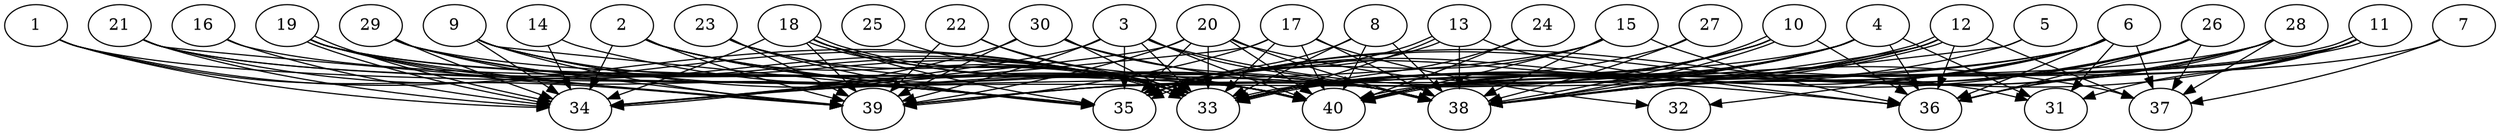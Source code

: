 // DAG automatically generated by daggen at Thu Oct  3 14:06:48 2019
// ./daggen --dot -n 40 --ccr 0.5 --fat 0.9 --regular 0.7 --density 0.9 --mindata 5242880 --maxdata 52428800 
digraph G {
  1 [size="65816576", alpha="0.13", expect_size="32908288"] 
  1 -> 33 [size ="32908288"]
  1 -> 34 [size ="32908288"]
  1 -> 35 [size ="32908288"]
  1 -> 39 [size ="32908288"]
  2 [size="22927360", alpha="0.03", expect_size="11463680"] 
  2 -> 33 [size ="11463680"]
  2 -> 34 [size ="11463680"]
  2 -> 35 [size ="11463680"]
  2 -> 38 [size ="11463680"]
  2 -> 39 [size ="11463680"]
  2 -> 40 [size ="11463680"]
  3 [size="20140032", alpha="0.15", expect_size="10070016"] 
  3 -> 31 [size ="10070016"]
  3 -> 33 [size ="10070016"]
  3 -> 34 [size ="10070016"]
  3 -> 35 [size ="10070016"]
  3 -> 38 [size ="10070016"]
  3 -> 39 [size ="10070016"]
  3 -> 40 [size ="10070016"]
  4 [size="20473856", alpha="0.01", expect_size="10236928"] 
  4 -> 31 [size ="10236928"]
  4 -> 33 [size ="10236928"]
  4 -> 35 [size ="10236928"]
  4 -> 36 [size ="10236928"]
  4 -> 38 [size ="10236928"]
  4 -> 39 [size ="10236928"]
  4 -> 40 [size ="10236928"]
  5 [size="46786560", alpha="0.11", expect_size="23393280"] 
  5 -> 38 [size ="23393280"]
  5 -> 40 [size ="23393280"]
  6 [size="75345920", alpha="0.13", expect_size="37672960"] 
  6 -> 31 [size ="37672960"]
  6 -> 32 [size ="37672960"]
  6 -> 33 [size ="37672960"]
  6 -> 34 [size ="37672960"]
  6 -> 36 [size ="37672960"]
  6 -> 37 [size ="37672960"]
  6 -> 38 [size ="37672960"]
  6 -> 39 [size ="37672960"]
  6 -> 40 [size ="37672960"]
  7 [size="98820096", alpha="0.01", expect_size="49410048"] 
  7 -> 37 [size ="49410048"]
  7 -> 40 [size ="49410048"]
  8 [size="74561536", alpha="0.11", expect_size="37280768"] 
  8 -> 33 [size ="37280768"]
  8 -> 35 [size ="37280768"]
  8 -> 38 [size ="37280768"]
  8 -> 40 [size ="37280768"]
  9 [size="23130112", alpha="0.20", expect_size="11565056"] 
  9 -> 33 [size ="11565056"]
  9 -> 34 [size ="11565056"]
  9 -> 35 [size ="11565056"]
  9 -> 38 [size ="11565056"]
  9 -> 39 [size ="11565056"]
  9 -> 40 [size ="11565056"]
  10 [size="31907840", alpha="0.14", expect_size="15953920"] 
  10 -> 33 [size ="15953920"]
  10 -> 36 [size ="15953920"]
  10 -> 38 [size ="15953920"]
  10 -> 38 [size ="15953920"]
  10 -> 39 [size ="15953920"]
  10 -> 40 [size ="15953920"]
  11 [size="79439872", alpha="0.05", expect_size="39719936"] 
  11 -> 31 [size ="39719936"]
  11 -> 33 [size ="39719936"]
  11 -> 36 [size ="39719936"]
  11 -> 38 [size ="39719936"]
  11 -> 40 [size ="39719936"]
  11 -> 40 [size ="39719936"]
  12 [size="45068288", alpha="0.15", expect_size="22534144"] 
  12 -> 33 [size ="22534144"]
  12 -> 33 [size ="22534144"]
  12 -> 35 [size ="22534144"]
  12 -> 36 [size ="22534144"]
  12 -> 37 [size ="22534144"]
  12 -> 38 [size ="22534144"]
  12 -> 40 [size ="22534144"]
  13 [size="58660864", alpha="0.05", expect_size="29330432"] 
  13 -> 33 [size ="29330432"]
  13 -> 35 [size ="29330432"]
  13 -> 35 [size ="29330432"]
  13 -> 36 [size ="29330432"]
  13 -> 38 [size ="29330432"]
  14 [size="36581376", alpha="0.02", expect_size="18290688"] 
  14 -> 34 [size ="18290688"]
  14 -> 38 [size ="18290688"]
  15 [size="39593984", alpha="0.11", expect_size="19796992"] 
  15 -> 34 [size ="19796992"]
  15 -> 35 [size ="19796992"]
  15 -> 36 [size ="19796992"]
  15 -> 38 [size ="19796992"]
  15 -> 40 [size ="19796992"]
  16 [size="93693952", alpha="0.05", expect_size="46846976"] 
  16 -> 34 [size ="46846976"]
  16 -> 40 [size ="46846976"]
  17 [size="58851328", alpha="0.15", expect_size="29425664"] 
  17 -> 32 [size ="29425664"]
  17 -> 33 [size ="29425664"]
  17 -> 34 [size ="29425664"]
  17 -> 38 [size ="29425664"]
  17 -> 39 [size ="29425664"]
  17 -> 40 [size ="29425664"]
  18 [size="65421312", alpha="0.06", expect_size="32710656"] 
  18 -> 33 [size ="32710656"]
  18 -> 33 [size ="32710656"]
  18 -> 34 [size ="32710656"]
  18 -> 35 [size ="32710656"]
  18 -> 38 [size ="32710656"]
  18 -> 39 [size ="32710656"]
  18 -> 40 [size ="32710656"]
  19 [size="22052864", alpha="0.10", expect_size="11026432"] 
  19 -> 33 [size ="11026432"]
  19 -> 34 [size ="11026432"]
  19 -> 34 [size ="11026432"]
  19 -> 35 [size ="11026432"]
  19 -> 38 [size ="11026432"]
  19 -> 39 [size ="11026432"]
  19 -> 40 [size ="11026432"]
  20 [size="20455424", alpha="0.19", expect_size="10227712"] 
  20 -> 33 [size ="10227712"]
  20 -> 34 [size ="10227712"]
  20 -> 35 [size ="10227712"]
  20 -> 37 [size ="10227712"]
  20 -> 38 [size ="10227712"]
  20 -> 39 [size ="10227712"]
  20 -> 40 [size ="10227712"]
  21 [size="88506368", alpha="0.19", expect_size="44253184"] 
  21 -> 33 [size ="44253184"]
  21 -> 34 [size ="44253184"]
  21 -> 35 [size ="44253184"]
  21 -> 39 [size ="44253184"]
  21 -> 40 [size ="44253184"]
  22 [size="15554560", alpha="0.02", expect_size="7777280"] 
  22 -> 33 [size ="7777280"]
  22 -> 39 [size ="7777280"]
  22 -> 40 [size ="7777280"]
  23 [size="84926464", alpha="0.07", expect_size="42463232"] 
  23 -> 33 [size ="42463232"]
  23 -> 35 [size ="42463232"]
  23 -> 39 [size ="42463232"]
  23 -> 40 [size ="42463232"]
  24 [size="13629440", alpha="0.14", expect_size="6814720"] 
  24 -> 33 [size ="6814720"]
  24 -> 40 [size ="6814720"]
  25 [size="21848064", alpha="0.08", expect_size="10924032"] 
  25 -> 33 [size ="10924032"]
  26 [size="76109824", alpha="0.17", expect_size="38054912"] 
  26 -> 33 [size ="38054912"]
  26 -> 35 [size ="38054912"]
  26 -> 36 [size ="38054912"]
  26 -> 37 [size ="38054912"]
  26 -> 38 [size ="38054912"]
  27 [size="101232640", alpha="0.04", expect_size="50616320"] 
  27 -> 33 [size ="50616320"]
  27 -> 38 [size ="50616320"]
  28 [size="79187968", alpha="0.05", expect_size="39593984"] 
  28 -> 33 [size ="39593984"]
  28 -> 35 [size ="39593984"]
  28 -> 36 [size ="39593984"]
  28 -> 37 [size ="39593984"]
  28 -> 38 [size ="39593984"]
  29 [size="14692352", alpha="0.08", expect_size="7346176"] 
  29 -> 33 [size ="7346176"]
  29 -> 34 [size ="7346176"]
  29 -> 35 [size ="7346176"]
  29 -> 38 [size ="7346176"]
  29 -> 39 [size ="7346176"]
  30 [size="63602688", alpha="0.16", expect_size="31801344"] 
  30 -> 33 [size ="31801344"]
  30 -> 34 [size ="31801344"]
  30 -> 36 [size ="31801344"]
  30 -> 38 [size ="31801344"]
  30 -> 39 [size ="31801344"]
  31 [size="58007552", alpha="0.18", expect_size="29003776"] 
  32 [size="53237760", alpha="0.08", expect_size="26618880"] 
  33 [size="61736960", alpha="0.08", expect_size="30868480"] 
  34 [size="93159424", alpha="0.14", expect_size="46579712"] 
  35 [size="63123456", alpha="0.06", expect_size="31561728"] 
  36 [size="102303744", alpha="0.15", expect_size="51151872"] 
  37 [size="86816768", alpha="0.15", expect_size="43408384"] 
  38 [size="10627072", alpha="0.06", expect_size="5313536"] 
  39 [size="32180224", alpha="0.20", expect_size="16090112"] 
  40 [size="69752832", alpha="0.16", expect_size="34876416"] 
}
